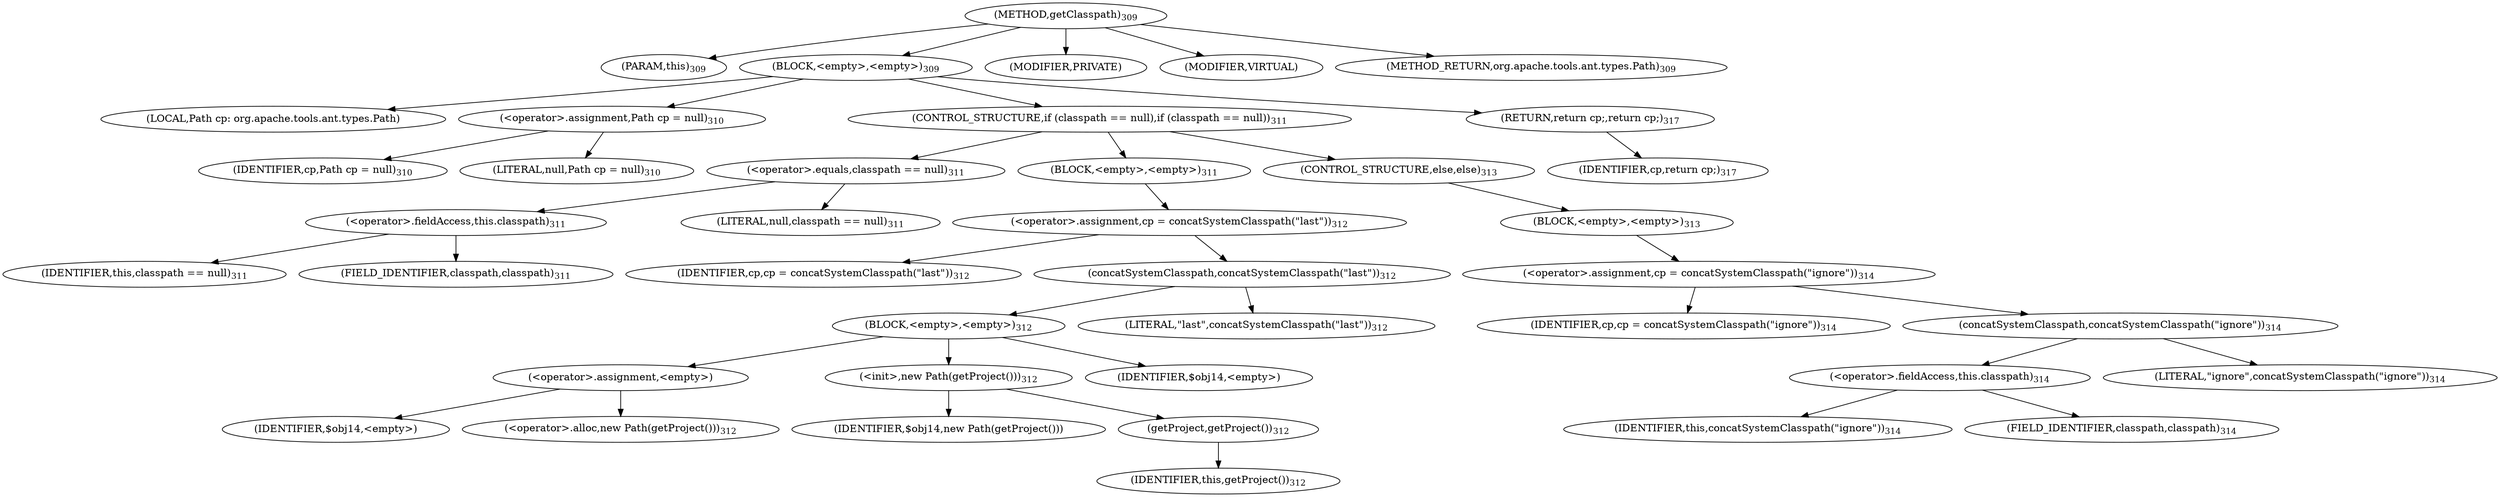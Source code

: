 digraph "getClasspath" {  
"580" [label = <(METHOD,getClasspath)<SUB>309</SUB>> ]
"44" [label = <(PARAM,this)<SUB>309</SUB>> ]
"581" [label = <(BLOCK,&lt;empty&gt;,&lt;empty&gt;)<SUB>309</SUB>> ]
"582" [label = <(LOCAL,Path cp: org.apache.tools.ant.types.Path)> ]
"583" [label = <(&lt;operator&gt;.assignment,Path cp = null)<SUB>310</SUB>> ]
"584" [label = <(IDENTIFIER,cp,Path cp = null)<SUB>310</SUB>> ]
"585" [label = <(LITERAL,null,Path cp = null)<SUB>310</SUB>> ]
"586" [label = <(CONTROL_STRUCTURE,if (classpath == null),if (classpath == null))<SUB>311</SUB>> ]
"587" [label = <(&lt;operator&gt;.equals,classpath == null)<SUB>311</SUB>> ]
"588" [label = <(&lt;operator&gt;.fieldAccess,this.classpath)<SUB>311</SUB>> ]
"589" [label = <(IDENTIFIER,this,classpath == null)<SUB>311</SUB>> ]
"590" [label = <(FIELD_IDENTIFIER,classpath,classpath)<SUB>311</SUB>> ]
"591" [label = <(LITERAL,null,classpath == null)<SUB>311</SUB>> ]
"592" [label = <(BLOCK,&lt;empty&gt;,&lt;empty&gt;)<SUB>311</SUB>> ]
"593" [label = <(&lt;operator&gt;.assignment,cp = concatSystemClasspath(&quot;last&quot;))<SUB>312</SUB>> ]
"594" [label = <(IDENTIFIER,cp,cp = concatSystemClasspath(&quot;last&quot;))<SUB>312</SUB>> ]
"595" [label = <(concatSystemClasspath,concatSystemClasspath(&quot;last&quot;))<SUB>312</SUB>> ]
"596" [label = <(BLOCK,&lt;empty&gt;,&lt;empty&gt;)<SUB>312</SUB>> ]
"597" [label = <(&lt;operator&gt;.assignment,&lt;empty&gt;)> ]
"598" [label = <(IDENTIFIER,$obj14,&lt;empty&gt;)> ]
"599" [label = <(&lt;operator&gt;.alloc,new Path(getProject()))<SUB>312</SUB>> ]
"600" [label = <(&lt;init&gt;,new Path(getProject()))<SUB>312</SUB>> ]
"601" [label = <(IDENTIFIER,$obj14,new Path(getProject()))> ]
"602" [label = <(getProject,getProject())<SUB>312</SUB>> ]
"43" [label = <(IDENTIFIER,this,getProject())<SUB>312</SUB>> ]
"603" [label = <(IDENTIFIER,$obj14,&lt;empty&gt;)> ]
"604" [label = <(LITERAL,&quot;last&quot;,concatSystemClasspath(&quot;last&quot;))<SUB>312</SUB>> ]
"605" [label = <(CONTROL_STRUCTURE,else,else)<SUB>313</SUB>> ]
"606" [label = <(BLOCK,&lt;empty&gt;,&lt;empty&gt;)<SUB>313</SUB>> ]
"607" [label = <(&lt;operator&gt;.assignment,cp = concatSystemClasspath(&quot;ignore&quot;))<SUB>314</SUB>> ]
"608" [label = <(IDENTIFIER,cp,cp = concatSystemClasspath(&quot;ignore&quot;))<SUB>314</SUB>> ]
"609" [label = <(concatSystemClasspath,concatSystemClasspath(&quot;ignore&quot;))<SUB>314</SUB>> ]
"610" [label = <(&lt;operator&gt;.fieldAccess,this.classpath)<SUB>314</SUB>> ]
"611" [label = <(IDENTIFIER,this,concatSystemClasspath(&quot;ignore&quot;))<SUB>314</SUB>> ]
"612" [label = <(FIELD_IDENTIFIER,classpath,classpath)<SUB>314</SUB>> ]
"613" [label = <(LITERAL,&quot;ignore&quot;,concatSystemClasspath(&quot;ignore&quot;))<SUB>314</SUB>> ]
"614" [label = <(RETURN,return cp;,return cp;)<SUB>317</SUB>> ]
"615" [label = <(IDENTIFIER,cp,return cp;)<SUB>317</SUB>> ]
"616" [label = <(MODIFIER,PRIVATE)> ]
"617" [label = <(MODIFIER,VIRTUAL)> ]
"618" [label = <(METHOD_RETURN,org.apache.tools.ant.types.Path)<SUB>309</SUB>> ]
  "580" -> "44" 
  "580" -> "581" 
  "580" -> "616" 
  "580" -> "617" 
  "580" -> "618" 
  "581" -> "582" 
  "581" -> "583" 
  "581" -> "586" 
  "581" -> "614" 
  "583" -> "584" 
  "583" -> "585" 
  "586" -> "587" 
  "586" -> "592" 
  "586" -> "605" 
  "587" -> "588" 
  "587" -> "591" 
  "588" -> "589" 
  "588" -> "590" 
  "592" -> "593" 
  "593" -> "594" 
  "593" -> "595" 
  "595" -> "596" 
  "595" -> "604" 
  "596" -> "597" 
  "596" -> "600" 
  "596" -> "603" 
  "597" -> "598" 
  "597" -> "599" 
  "600" -> "601" 
  "600" -> "602" 
  "602" -> "43" 
  "605" -> "606" 
  "606" -> "607" 
  "607" -> "608" 
  "607" -> "609" 
  "609" -> "610" 
  "609" -> "613" 
  "610" -> "611" 
  "610" -> "612" 
  "614" -> "615" 
}
